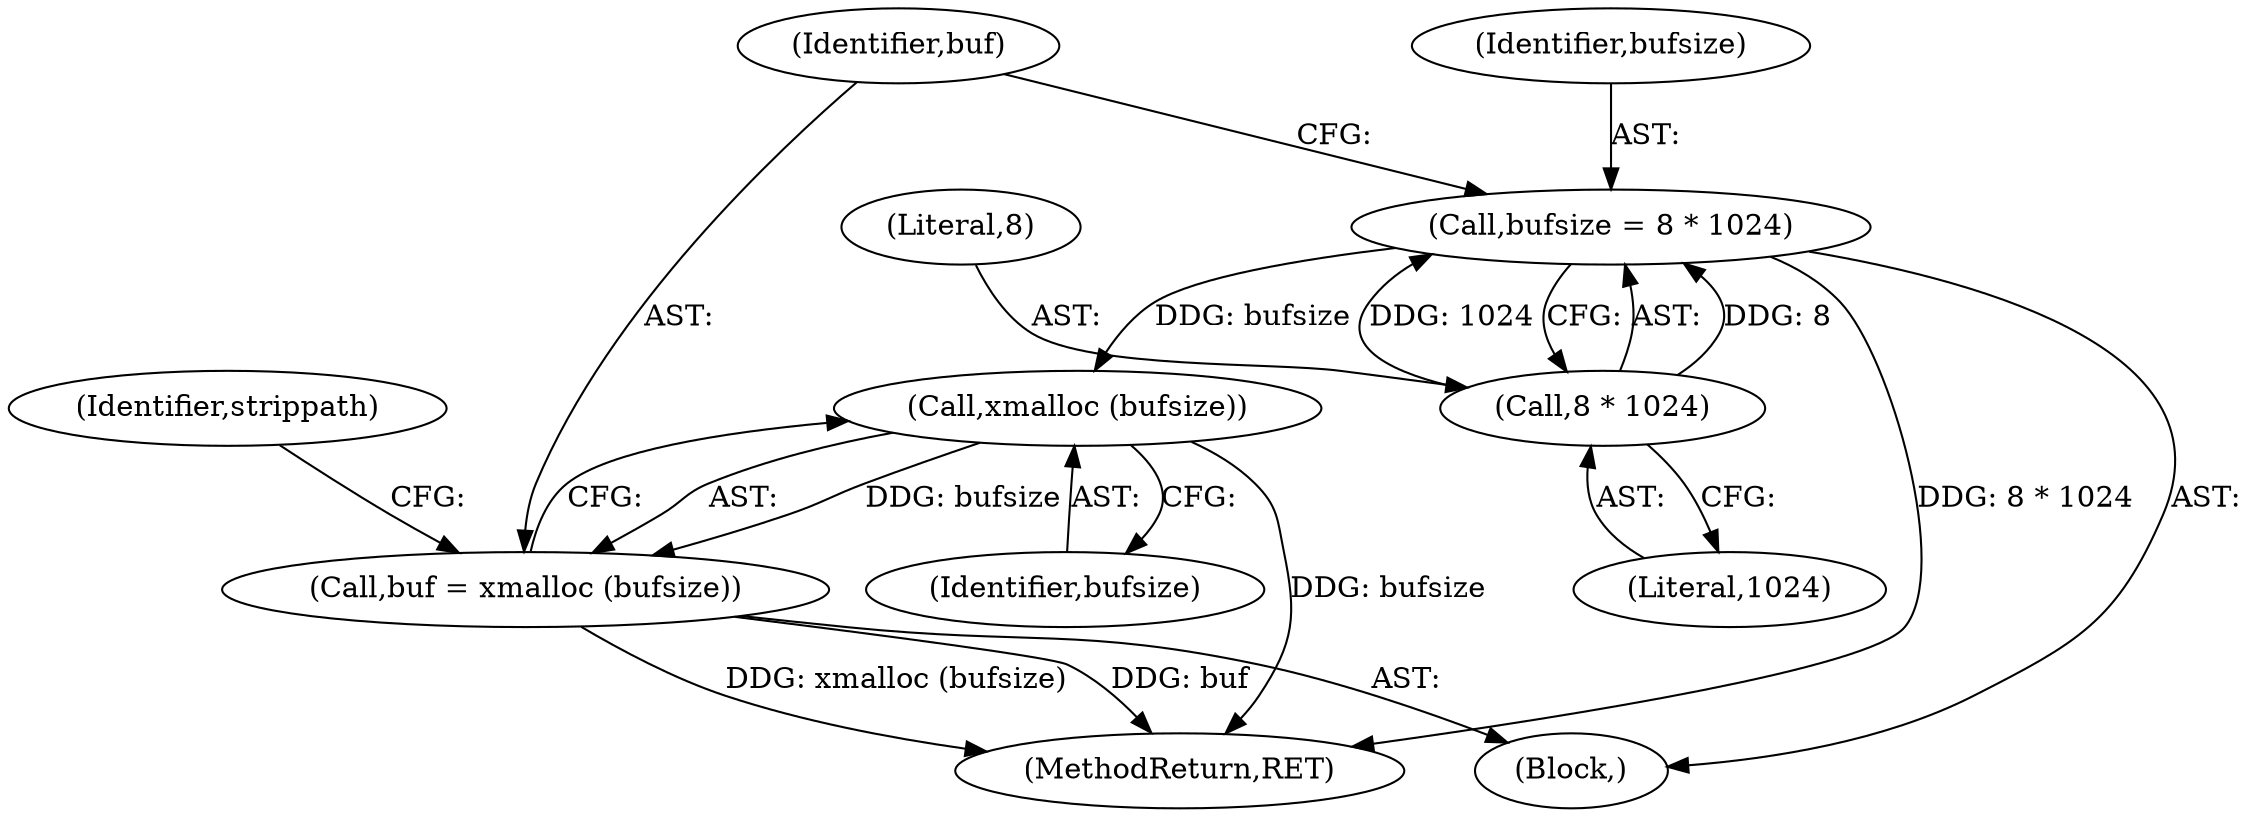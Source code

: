 digraph "0_savannah_17953b5893f7c9835f0dd2a704ba04e0371d2cbd@API" {
"1000171" [label="(Call,xmalloc (bufsize))"];
"1000164" [label="(Call,bufsize = 8 * 1024)"];
"1000166" [label="(Call,8 * 1024)"];
"1000169" [label="(Call,buf = xmalloc (bufsize))"];
"1000166" [label="(Call,8 * 1024)"];
"1000164" [label="(Call,bufsize = 8 * 1024)"];
"1000170" [label="(Identifier,buf)"];
"1000172" [label="(Identifier,bufsize)"];
"1000174" [label="(Identifier,strippath)"];
"1000311" [label="(MethodReturn,RET)"];
"1000167" [label="(Literal,8)"];
"1000168" [label="(Literal,1024)"];
"1000171" [label="(Call,xmalloc (bufsize))"];
"1000169" [label="(Call,buf = xmalloc (bufsize))"];
"1000165" [label="(Identifier,bufsize)"];
"1000126" [label="(Block,)"];
"1000171" -> "1000169"  [label="AST: "];
"1000171" -> "1000172"  [label="CFG: "];
"1000172" -> "1000171"  [label="AST: "];
"1000169" -> "1000171"  [label="CFG: "];
"1000171" -> "1000311"  [label="DDG: bufsize"];
"1000171" -> "1000169"  [label="DDG: bufsize"];
"1000164" -> "1000171"  [label="DDG: bufsize"];
"1000164" -> "1000126"  [label="AST: "];
"1000164" -> "1000166"  [label="CFG: "];
"1000165" -> "1000164"  [label="AST: "];
"1000166" -> "1000164"  [label="AST: "];
"1000170" -> "1000164"  [label="CFG: "];
"1000164" -> "1000311"  [label="DDG: 8 * 1024"];
"1000166" -> "1000164"  [label="DDG: 8"];
"1000166" -> "1000164"  [label="DDG: 1024"];
"1000166" -> "1000168"  [label="CFG: "];
"1000167" -> "1000166"  [label="AST: "];
"1000168" -> "1000166"  [label="AST: "];
"1000169" -> "1000126"  [label="AST: "];
"1000170" -> "1000169"  [label="AST: "];
"1000174" -> "1000169"  [label="CFG: "];
"1000169" -> "1000311"  [label="DDG: xmalloc (bufsize)"];
"1000169" -> "1000311"  [label="DDG: buf"];
}
